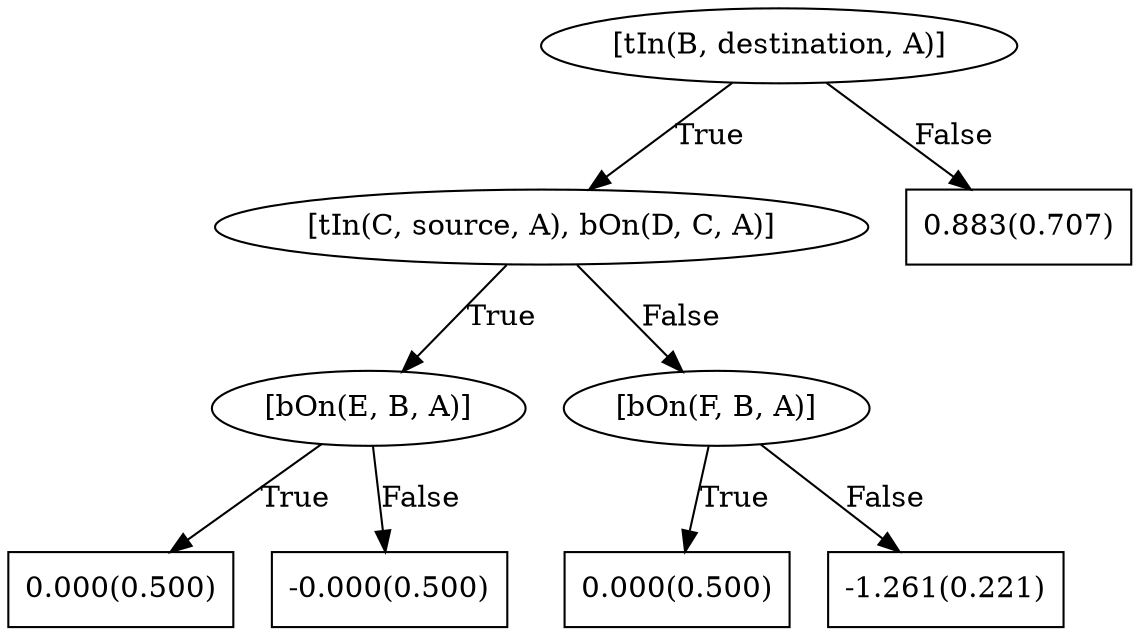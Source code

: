 digraph G{ 
1[label = "[tIn(B, destination, A)]"];
1 -> 2[label="True"];
1 -> 3[label="False"];
2[label = "[tIn(C, source, A), bOn(D, C, A)]"];
2 -> 4[label="True"];
2 -> 5[label="False"];
4[label = "[bOn(E, B, A)]"];
4 -> 6[label="True"];
4 -> 7[label="False"];
6[shape = box,label = "0.000(0.500)"];
7[shape = box,label = "-0.000(0.500)"];
5[label = "[bOn(F, B, A)]"];
5 -> 8[label="True"];
5 -> 9[label="False"];
8[shape = box,label = "0.000(0.500)"];
9[shape = box,label = "-1.261(0.221)"];
3[shape = box,label = "0.883(0.707)"];
}
